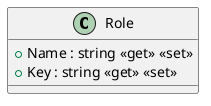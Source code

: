 @startuml
class Role {
    + Name : string <<get>> <<set>>
    + Key : string <<get>> <<set>>
}
@enduml
